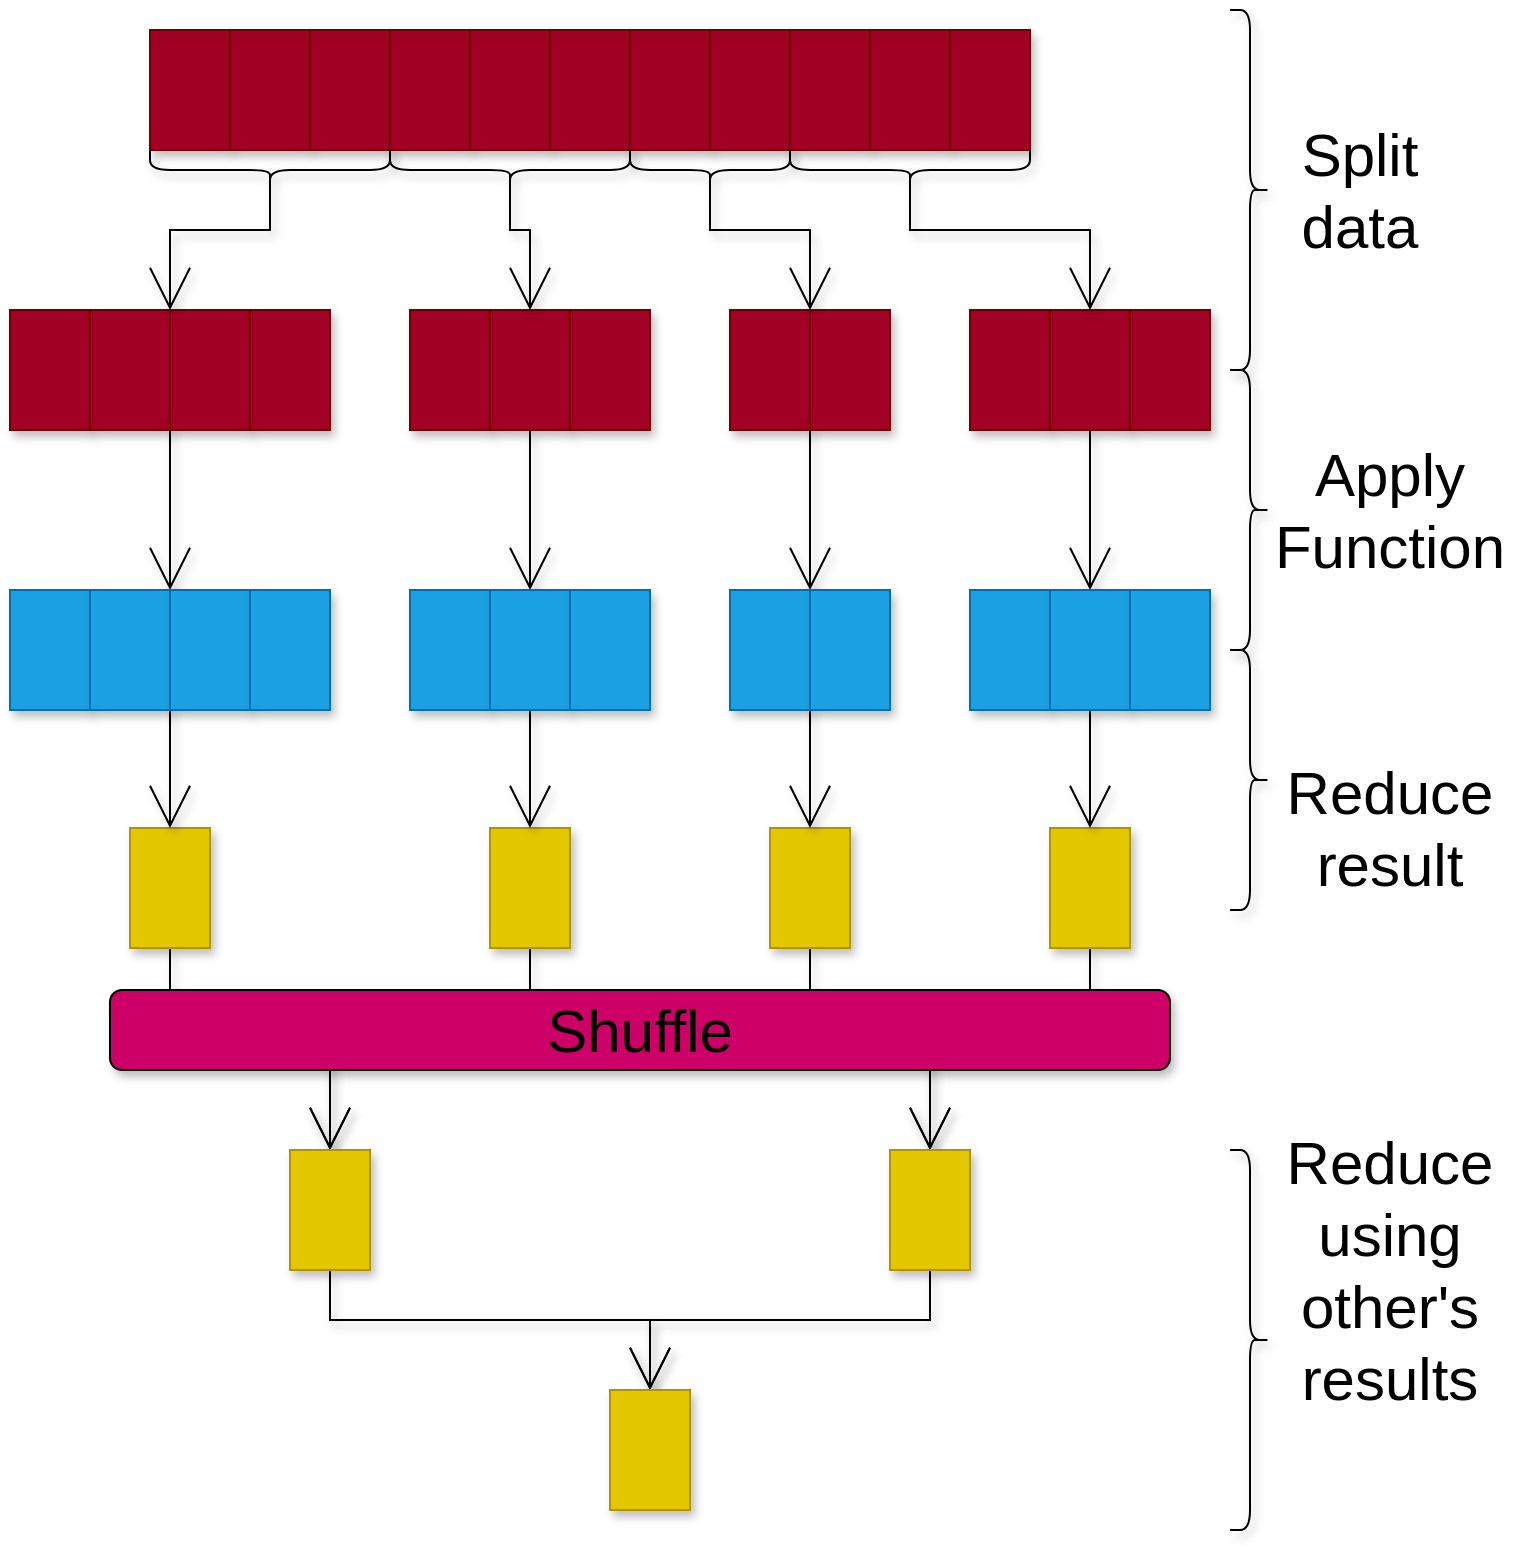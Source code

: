 <mxfile>
    <diagram id="vS9fljQhdTdPcJ8lPK6l" name="Page-1">
        <mxGraphModel dx="733" dy="1870" grid="1" gridSize="10" guides="1" tooltips="1" connect="1" arrows="1" fold="1" page="1" pageScale="1" pageWidth="850" pageHeight="1100" math="0" shadow="0">
            <root>
                <mxCell id="0"/>
                <mxCell id="1" parent="0"/>
                <mxCell id="5" value="" style="rounded=0;whiteSpace=wrap;html=1;fillColor=#a20025;strokeColor=#6F0000;fontColor=#ffffff;shadow=1;" vertex="1" parent="1">
                    <mxGeometry x="80" y="20" width="40" height="60" as="geometry"/>
                </mxCell>
                <mxCell id="6" value="" style="rounded=0;whiteSpace=wrap;html=1;fillColor=#a20025;strokeColor=#6F0000;fontColor=#ffffff;shadow=1;" vertex="1" parent="1">
                    <mxGeometry x="120" y="20" width="40" height="60" as="geometry"/>
                </mxCell>
                <mxCell id="7" value="" style="rounded=0;whiteSpace=wrap;html=1;fillColor=#a20025;strokeColor=#6F0000;fontColor=#ffffff;shadow=1;" vertex="1" parent="1">
                    <mxGeometry x="160" y="20" width="40" height="60" as="geometry"/>
                </mxCell>
                <mxCell id="8" value="" style="rounded=0;whiteSpace=wrap;html=1;fillColor=#a20025;strokeColor=#6F0000;fontColor=#ffffff;shadow=1;" vertex="1" parent="1">
                    <mxGeometry x="200" y="20" width="40" height="60" as="geometry"/>
                </mxCell>
                <mxCell id="9" value="" style="rounded=0;whiteSpace=wrap;html=1;fillColor=#a20025;strokeColor=#6F0000;fontColor=#ffffff;shadow=1;" vertex="1" parent="1">
                    <mxGeometry x="240" y="20" width="40" height="60" as="geometry"/>
                </mxCell>
                <mxCell id="10" value="" style="rounded=0;whiteSpace=wrap;html=1;fillColor=#a20025;strokeColor=#6F0000;fontColor=#ffffff;shadow=1;" vertex="1" parent="1">
                    <mxGeometry x="280" y="20" width="40" height="60" as="geometry"/>
                </mxCell>
                <mxCell id="11" value="" style="rounded=0;whiteSpace=wrap;html=1;fillColor=#a20025;strokeColor=#6F0000;fontColor=#ffffff;shadow=1;" vertex="1" parent="1">
                    <mxGeometry x="320" y="20" width="40" height="60" as="geometry"/>
                </mxCell>
                <mxCell id="12" value="" style="rounded=0;whiteSpace=wrap;html=1;fillColor=#a20025;strokeColor=#6F0000;fontColor=#ffffff;shadow=1;" vertex="1" parent="1">
                    <mxGeometry x="360" y="20" width="40" height="60" as="geometry"/>
                </mxCell>
                <mxCell id="13" value="" style="rounded=0;whiteSpace=wrap;html=1;fillColor=#a20025;strokeColor=#6F0000;fontColor=#ffffff;shadow=1;" vertex="1" parent="1">
                    <mxGeometry x="400" y="20" width="40" height="60" as="geometry"/>
                </mxCell>
                <mxCell id="14" value="" style="rounded=0;whiteSpace=wrap;html=1;fillColor=#a20025;strokeColor=#6F0000;fontColor=#ffffff;shadow=1;" vertex="1" parent="1">
                    <mxGeometry x="440" y="20" width="40" height="60" as="geometry"/>
                </mxCell>
                <mxCell id="15" value="" style="rounded=0;whiteSpace=wrap;html=1;fillColor=#a20025;strokeColor=#6F0000;fontColor=#ffffff;shadow=1;" vertex="1" parent="1">
                    <mxGeometry x="480" y="20" width="40" height="60" as="geometry"/>
                </mxCell>
                <mxCell id="27" value="" style="rounded=0;whiteSpace=wrap;html=1;fontColor=#ffffff;fillColor=#a20025;strokeColor=#6F0000;shadow=1;" vertex="1" parent="1">
                    <mxGeometry x="10" y="160" width="40" height="60" as="geometry"/>
                </mxCell>
                <mxCell id="106" style="edgeStyle=orthogonalEdgeStyle;rounded=0;orthogonalLoop=1;jettySize=auto;html=1;exitX=1;exitY=1;exitDx=0;exitDy=0;entryX=0;entryY=0;entryDx=0;entryDy=0;endArrow=open;endFill=0;endSize=19;shadow=1;" edge="1" parent="1" source="28" target="84">
                    <mxGeometry relative="1" as="geometry"/>
                </mxCell>
                <mxCell id="28" value="" style="rounded=0;whiteSpace=wrap;html=1;fontColor=#ffffff;fillColor=#a20025;strokeColor=#6F0000;shadow=1;" vertex="1" parent="1">
                    <mxGeometry x="50" y="160" width="40" height="60" as="geometry"/>
                </mxCell>
                <mxCell id="29" value="" style="rounded=0;whiteSpace=wrap;html=1;fontColor=#ffffff;fillColor=#a20025;strokeColor=#6F0000;shadow=1;" vertex="1" parent="1">
                    <mxGeometry x="90" y="160" width="40" height="60" as="geometry"/>
                </mxCell>
                <mxCell id="30" value="" style="rounded=0;whiteSpace=wrap;html=1;fontColor=#ffffff;fillColor=#a20025;strokeColor=#6F0000;shadow=1;" vertex="1" parent="1">
                    <mxGeometry x="130" y="160" width="40" height="60" as="geometry"/>
                </mxCell>
                <mxCell id="31" value="" style="rounded=0;whiteSpace=wrap;html=1;fontColor=#ffffff;fillColor=#a20025;strokeColor=#6F0000;shadow=1;" vertex="1" parent="1">
                    <mxGeometry x="210" y="160" width="40" height="60" as="geometry"/>
                </mxCell>
                <mxCell id="105" style="edgeStyle=orthogonalEdgeStyle;rounded=0;orthogonalLoop=1;jettySize=auto;html=1;exitX=0.5;exitY=1;exitDx=0;exitDy=0;entryX=0.5;entryY=0;entryDx=0;entryDy=0;endArrow=open;endFill=0;endSize=19;shadow=1;" edge="1" parent="1" source="32" target="87">
                    <mxGeometry relative="1" as="geometry"/>
                </mxCell>
                <mxCell id="32" value="" style="rounded=0;whiteSpace=wrap;html=1;fontColor=#ffffff;fillColor=#a20025;strokeColor=#6F0000;shadow=1;" vertex="1" parent="1">
                    <mxGeometry x="250" y="160" width="40" height="60" as="geometry"/>
                </mxCell>
                <mxCell id="33" value="" style="rounded=0;whiteSpace=wrap;html=1;fontColor=#ffffff;fillColor=#a20025;strokeColor=#6F0000;shadow=1;" vertex="1" parent="1">
                    <mxGeometry x="290" y="160" width="40" height="60" as="geometry"/>
                </mxCell>
                <mxCell id="34" value="" style="rounded=0;whiteSpace=wrap;html=1;fontColor=#ffffff;fillColor=#a20025;strokeColor=#6F0000;shadow=1;" vertex="1" parent="1">
                    <mxGeometry x="370" y="160" width="40" height="60" as="geometry"/>
                </mxCell>
                <mxCell id="104" style="edgeStyle=orthogonalEdgeStyle;rounded=0;orthogonalLoop=1;jettySize=auto;html=1;exitX=0;exitY=1;exitDx=0;exitDy=0;entryX=0;entryY=0;entryDx=0;entryDy=0;endArrow=open;endFill=0;endSize=19;shadow=1;" edge="1" parent="1" source="35" target="90">
                    <mxGeometry relative="1" as="geometry"/>
                </mxCell>
                <mxCell id="35" value="" style="rounded=0;whiteSpace=wrap;html=1;fontColor=#ffffff;fillColor=#a20025;strokeColor=#6F0000;shadow=1;" vertex="1" parent="1">
                    <mxGeometry x="410" y="160" width="40" height="60" as="geometry"/>
                </mxCell>
                <mxCell id="36" value="" style="rounded=0;whiteSpace=wrap;html=1;fontColor=#ffffff;fillColor=#a20025;strokeColor=#6F0000;shadow=1;" vertex="1" parent="1">
                    <mxGeometry x="490" y="160" width="40" height="60" as="geometry"/>
                </mxCell>
                <mxCell id="103" style="edgeStyle=orthogonalEdgeStyle;rounded=0;orthogonalLoop=1;jettySize=auto;html=1;exitX=0.5;exitY=1;exitDx=0;exitDy=0;entryX=0.5;entryY=0;entryDx=0;entryDy=0;endArrow=open;endFill=0;endSize=19;shadow=1;" edge="1" parent="1" source="37" target="92">
                    <mxGeometry relative="1" as="geometry"/>
                </mxCell>
                <mxCell id="37" value="" style="rounded=0;whiteSpace=wrap;html=1;fontColor=#ffffff;fillColor=#a20025;strokeColor=#6F0000;shadow=1;" vertex="1" parent="1">
                    <mxGeometry x="530" y="160" width="40" height="60" as="geometry"/>
                </mxCell>
                <mxCell id="38" value="" style="rounded=0;whiteSpace=wrap;html=1;fontColor=#ffffff;fillColor=#a20025;strokeColor=#6F0000;shadow=1;" vertex="1" parent="1">
                    <mxGeometry x="570" y="160" width="40" height="60" as="geometry"/>
                </mxCell>
                <mxCell id="107" style="edgeStyle=orthogonalEdgeStyle;rounded=0;orthogonalLoop=1;jettySize=auto;html=1;exitX=0.5;exitY=1;exitDx=0;exitDy=0;entryX=0.5;entryY=0;entryDx=0;entryDy=0;endArrow=open;endFill=0;endSize=19;shadow=1;" edge="1" parent="1" source="57" target="62">
                    <mxGeometry relative="1" as="geometry">
                        <Array as="points">
                            <mxPoint x="90" y="510"/>
                            <mxPoint x="170" y="510"/>
                        </Array>
                    </mxGeometry>
                </mxCell>
                <mxCell id="57" value="" style="rounded=0;whiteSpace=wrap;html=1;fillColor=#e3c800;strokeColor=#B09500;fontColor=#000000;shadow=1;" vertex="1" parent="1">
                    <mxGeometry x="70" y="419" width="40" height="60" as="geometry"/>
                </mxCell>
                <mxCell id="108" style="edgeStyle=orthogonalEdgeStyle;rounded=0;orthogonalLoop=1;jettySize=auto;html=1;exitX=0.5;exitY=1;exitDx=0;exitDy=0;entryX=0.5;entryY=0;entryDx=0;entryDy=0;endArrow=open;endFill=0;endSize=19;shadow=1;" edge="1" parent="1" source="58" target="62">
                    <mxGeometry relative="1" as="geometry">
                        <Array as="points">
                            <mxPoint x="270" y="510"/>
                            <mxPoint x="170" y="510"/>
                        </Array>
                    </mxGeometry>
                </mxCell>
                <mxCell id="58" value="" style="rounded=0;whiteSpace=wrap;html=1;fillColor=#e3c800;strokeColor=#B09500;fontColor=#000000;shadow=1;" vertex="1" parent="1">
                    <mxGeometry x="250" y="419" width="40" height="60" as="geometry"/>
                </mxCell>
                <mxCell id="109" style="edgeStyle=orthogonalEdgeStyle;rounded=0;orthogonalLoop=1;jettySize=auto;html=1;exitX=0.5;exitY=1;exitDx=0;exitDy=0;entryX=0.5;entryY=0;entryDx=0;entryDy=0;endArrow=open;endFill=0;endSize=19;shadow=1;" edge="1" parent="1" source="59" target="63">
                    <mxGeometry relative="1" as="geometry">
                        <Array as="points">
                            <mxPoint x="410" y="510"/>
                            <mxPoint x="470" y="510"/>
                        </Array>
                    </mxGeometry>
                </mxCell>
                <mxCell id="59" value="" style="rounded=0;whiteSpace=wrap;html=1;fillColor=#e3c800;strokeColor=#B09500;fontColor=#000000;shadow=1;" vertex="1" parent="1">
                    <mxGeometry x="390" y="419" width="40" height="60" as="geometry"/>
                </mxCell>
                <mxCell id="110" style="edgeStyle=orthogonalEdgeStyle;rounded=0;orthogonalLoop=1;jettySize=auto;html=1;exitX=0.5;exitY=1;exitDx=0;exitDy=0;entryX=0.5;entryY=0;entryDx=0;entryDy=0;endArrow=open;endFill=0;endSize=19;shadow=1;" edge="1" parent="1" source="60" target="63">
                    <mxGeometry relative="1" as="geometry">
                        <Array as="points">
                            <mxPoint x="550" y="510"/>
                            <mxPoint x="470" y="510"/>
                        </Array>
                    </mxGeometry>
                </mxCell>
                <mxCell id="60" value="" style="rounded=0;whiteSpace=wrap;html=1;fillColor=#e3c800;strokeColor=#B09500;fontColor=#000000;shadow=1;" vertex="1" parent="1">
                    <mxGeometry x="530" y="419" width="40" height="60" as="geometry"/>
                </mxCell>
                <mxCell id="111" style="edgeStyle=orthogonalEdgeStyle;rounded=0;orthogonalLoop=1;jettySize=auto;html=1;exitX=0.5;exitY=1;exitDx=0;exitDy=0;entryX=0.5;entryY=0;entryDx=0;entryDy=0;endArrow=open;endFill=0;endSize=19;shadow=1;" edge="1" parent="1" source="62" target="65">
                    <mxGeometry relative="1" as="geometry"/>
                </mxCell>
                <mxCell id="62" value="" style="rounded=0;whiteSpace=wrap;html=1;fillColor=#e3c800;strokeColor=#B09500;fontColor=#000000;shadow=1;" vertex="1" parent="1">
                    <mxGeometry x="150" y="580" width="40" height="60" as="geometry"/>
                </mxCell>
                <mxCell id="112" style="edgeStyle=orthogonalEdgeStyle;rounded=0;orthogonalLoop=1;jettySize=auto;html=1;exitX=0.5;exitY=1;exitDx=0;exitDy=0;entryX=0.5;entryY=0;entryDx=0;entryDy=0;endArrow=open;endFill=0;endSize=19;shadow=1;" edge="1" parent="1" source="63" target="65">
                    <mxGeometry relative="1" as="geometry"/>
                </mxCell>
                <mxCell id="63" value="" style="rounded=0;whiteSpace=wrap;html=1;fillColor=#e3c800;strokeColor=#B09500;fontColor=#000000;shadow=1;" vertex="1" parent="1">
                    <mxGeometry x="450" y="580" width="40" height="60" as="geometry"/>
                </mxCell>
                <mxCell id="65" value="" style="rounded=0;whiteSpace=wrap;html=1;fillColor=#e3c800;strokeColor=#B09500;fontColor=#000000;shadow=1;" vertex="1" parent="1">
                    <mxGeometry x="310" y="700" width="40" height="60" as="geometry"/>
                </mxCell>
                <mxCell id="82" value="" style="rounded=0;whiteSpace=wrap;html=1;fontColor=#ffffff;strokeColor=#006EAF;fillColor=#1ba1e2;shadow=1;" vertex="1" parent="1">
                    <mxGeometry x="10" y="300" width="40" height="60" as="geometry"/>
                </mxCell>
                <mxCell id="83" value="" style="rounded=0;whiteSpace=wrap;html=1;fontColor=#ffffff;strokeColor=#006EAF;fillColor=#1ba1e2;shadow=1;" vertex="1" parent="1">
                    <mxGeometry x="50" y="300" width="40" height="60" as="geometry"/>
                </mxCell>
                <mxCell id="97" style="edgeStyle=orthogonalEdgeStyle;rounded=0;orthogonalLoop=1;jettySize=auto;html=1;exitX=0;exitY=1;exitDx=0;exitDy=0;entryX=0.5;entryY=0;entryDx=0;entryDy=0;endArrow=open;endFill=0;endSize=19;shadow=1;" edge="1" parent="1" source="84" target="57">
                    <mxGeometry relative="1" as="geometry"/>
                </mxCell>
                <mxCell id="84" value="" style="rounded=0;whiteSpace=wrap;html=1;fontColor=#ffffff;strokeColor=#006EAF;fillColor=#1ba1e2;shadow=1;" vertex="1" parent="1">
                    <mxGeometry x="90" y="300" width="40" height="60" as="geometry"/>
                </mxCell>
                <mxCell id="85" value="" style="rounded=0;whiteSpace=wrap;html=1;fontColor=#ffffff;strokeColor=#006EAF;fillColor=#1ba1e2;shadow=1;" vertex="1" parent="1">
                    <mxGeometry x="130" y="300" width="40" height="60" as="geometry"/>
                </mxCell>
                <mxCell id="86" value="" style="rounded=0;whiteSpace=wrap;html=1;fontColor=#ffffff;strokeColor=#006EAF;fillColor=#1ba1e2;shadow=1;" vertex="1" parent="1">
                    <mxGeometry x="210" y="300" width="40" height="60" as="geometry"/>
                </mxCell>
                <mxCell id="98" style="edgeStyle=orthogonalEdgeStyle;rounded=0;orthogonalLoop=1;jettySize=auto;html=1;exitX=0.5;exitY=1;exitDx=0;exitDy=0;entryX=0.5;entryY=0;entryDx=0;entryDy=0;endArrow=open;endFill=0;endSize=19;shadow=1;" edge="1" parent="1" source="87" target="58">
                    <mxGeometry relative="1" as="geometry"/>
                </mxCell>
                <mxCell id="87" value="" style="rounded=0;whiteSpace=wrap;html=1;fontColor=#ffffff;strokeColor=#006EAF;fillColor=#1ba1e2;shadow=1;" vertex="1" parent="1">
                    <mxGeometry x="250" y="300" width="40" height="60" as="geometry"/>
                </mxCell>
                <mxCell id="88" value="" style="rounded=0;whiteSpace=wrap;html=1;fontColor=#ffffff;strokeColor=#006EAF;fillColor=#1ba1e2;shadow=1;" vertex="1" parent="1">
                    <mxGeometry x="290" y="300" width="40" height="60" as="geometry"/>
                </mxCell>
                <mxCell id="89" value="" style="rounded=0;whiteSpace=wrap;html=1;fontColor=#ffffff;strokeColor=#006EAF;fillColor=#1ba1e2;shadow=1;" vertex="1" parent="1">
                    <mxGeometry x="370" y="300" width="40" height="60" as="geometry"/>
                </mxCell>
                <mxCell id="99" style="edgeStyle=orthogonalEdgeStyle;rounded=0;orthogonalLoop=1;jettySize=auto;html=1;exitX=0;exitY=1;exitDx=0;exitDy=0;endArrow=open;endFill=0;endSize=19;shadow=1;" edge="1" parent="1" source="90" target="59">
                    <mxGeometry relative="1" as="geometry"/>
                </mxCell>
                <mxCell id="90" value="" style="rounded=0;whiteSpace=wrap;html=1;fontColor=#ffffff;strokeColor=#006EAF;fillColor=#1ba1e2;shadow=1;" vertex="1" parent="1">
                    <mxGeometry x="410" y="300" width="40" height="60" as="geometry"/>
                </mxCell>
                <mxCell id="91" value="" style="rounded=0;whiteSpace=wrap;html=1;fontColor=#ffffff;strokeColor=#006EAF;fillColor=#1ba1e2;shadow=1;" vertex="1" parent="1">
                    <mxGeometry x="490" y="300" width="40" height="60" as="geometry"/>
                </mxCell>
                <mxCell id="100" style="edgeStyle=orthogonalEdgeStyle;rounded=0;orthogonalLoop=1;jettySize=auto;html=1;exitX=0.5;exitY=1;exitDx=0;exitDy=0;entryX=0.5;entryY=0;entryDx=0;entryDy=0;endArrow=open;endFill=0;endSize=19;shadow=1;" edge="1" parent="1" source="92" target="60">
                    <mxGeometry relative="1" as="geometry"/>
                </mxCell>
                <mxCell id="92" value="" style="rounded=0;whiteSpace=wrap;html=1;fontColor=#ffffff;strokeColor=#006EAF;fillColor=#1ba1e2;shadow=1;" vertex="1" parent="1">
                    <mxGeometry x="530" y="300" width="40" height="60" as="geometry"/>
                </mxCell>
                <mxCell id="93" value="" style="rounded=0;whiteSpace=wrap;html=1;fontColor=#ffffff;strokeColor=#006EAF;fillColor=#1ba1e2;shadow=1;" vertex="1" parent="1">
                    <mxGeometry x="570" y="300" width="40" height="60" as="geometry"/>
                </mxCell>
                <mxCell id="120" style="edgeStyle=orthogonalEdgeStyle;rounded=0;orthogonalLoop=1;jettySize=auto;html=1;exitX=0.1;exitY=0.5;exitDx=0;exitDy=0;exitPerimeter=0;entryX=0;entryY=0;entryDx=0;entryDy=0;endArrow=open;endFill=0;endSize=19;shadow=1;" edge="1" parent="1" source="113" target="29">
                    <mxGeometry relative="1" as="geometry">
                        <Array as="points">
                            <mxPoint x="140" y="120"/>
                            <mxPoint x="90" y="120"/>
                        </Array>
                    </mxGeometry>
                </mxCell>
                <mxCell id="113" value="" style="shape=curlyBracket;whiteSpace=wrap;html=1;rounded=1;flipH=1;fillColor=#CC0066;rotation=90;shadow=1;" vertex="1" parent="1">
                    <mxGeometry x="130" y="30" width="20" height="120" as="geometry"/>
                </mxCell>
                <mxCell id="119" style="edgeStyle=orthogonalEdgeStyle;rounded=0;orthogonalLoop=1;jettySize=auto;html=1;exitX=0.1;exitY=0.5;exitDx=0;exitDy=0;exitPerimeter=0;entryX=0.5;entryY=0;entryDx=0;entryDy=0;endArrow=open;endFill=0;endSize=19;shadow=1;" edge="1" parent="1" source="114" target="32">
                    <mxGeometry relative="1" as="geometry">
                        <Array as="points">
                            <mxPoint x="260" y="120"/>
                            <mxPoint x="270" y="120"/>
                        </Array>
                    </mxGeometry>
                </mxCell>
                <mxCell id="114" value="" style="shape=curlyBracket;whiteSpace=wrap;html=1;rounded=1;flipH=1;fillColor=#CC0066;rotation=90;shadow=1;" vertex="1" parent="1">
                    <mxGeometry x="250" y="30" width="20" height="120" as="geometry"/>
                </mxCell>
                <mxCell id="118" style="edgeStyle=orthogonalEdgeStyle;rounded=0;orthogonalLoop=1;jettySize=auto;html=1;exitX=0.1;exitY=0.5;exitDx=0;exitDy=0;exitPerimeter=0;entryX=0;entryY=0;entryDx=0;entryDy=0;endArrow=open;endFill=0;endSize=19;shadow=1;" edge="1" parent="1" source="115" target="35">
                    <mxGeometry relative="1" as="geometry">
                        <Array as="points">
                            <mxPoint x="360" y="120"/>
                            <mxPoint x="410" y="120"/>
                        </Array>
                    </mxGeometry>
                </mxCell>
                <mxCell id="115" value="" style="shape=curlyBracket;whiteSpace=wrap;html=1;rounded=1;flipH=1;fillColor=#CC0066;rotation=90;shadow=1;" vertex="1" parent="1">
                    <mxGeometry x="350" y="50" width="20" height="80" as="geometry"/>
                </mxCell>
                <mxCell id="117" style="edgeStyle=orthogonalEdgeStyle;rounded=0;orthogonalLoop=1;jettySize=auto;html=1;exitX=0.1;exitY=0.5;exitDx=0;exitDy=0;exitPerimeter=0;entryX=0.5;entryY=0;entryDx=0;entryDy=0;endArrow=open;endFill=0;endSize=19;shadow=1;" edge="1" parent="1" source="116" target="37">
                    <mxGeometry relative="1" as="geometry">
                        <Array as="points">
                            <mxPoint x="460" y="120"/>
                            <mxPoint x="550" y="120"/>
                        </Array>
                    </mxGeometry>
                </mxCell>
                <mxCell id="116" value="" style="shape=curlyBracket;whiteSpace=wrap;html=1;rounded=1;flipH=1;fillColor=#CC0066;rotation=90;shadow=1;" vertex="1" parent="1">
                    <mxGeometry x="450" y="30" width="20" height="120" as="geometry"/>
                </mxCell>
                <mxCell id="121" value="" style="shape=curlyBracket;whiteSpace=wrap;html=1;rounded=1;flipH=1;shadow=1;fillColor=#CC0066;" vertex="1" parent="1">
                    <mxGeometry x="620" y="10" width="20" height="180" as="geometry"/>
                </mxCell>
                <mxCell id="122" value="" style="shape=curlyBracket;whiteSpace=wrap;html=1;rounded=1;flipH=1;shadow=1;fillColor=#CC0066;" vertex="1" parent="1">
                    <mxGeometry x="620" y="190" width="20" height="140" as="geometry"/>
                </mxCell>
                <mxCell id="123" value="" style="shape=curlyBracket;whiteSpace=wrap;html=1;rounded=1;flipH=1;shadow=1;fillColor=#CC0066;fontStyle=1" vertex="1" parent="1">
                    <mxGeometry x="620" y="330" width="20" height="130" as="geometry"/>
                </mxCell>
                <mxCell id="124" value="Split data" style="text;html=1;strokeColor=none;fillColor=none;align=center;verticalAlign=middle;whiteSpace=wrap;rounded=0;shadow=1;fontSize=30;" vertex="1" parent="1">
                    <mxGeometry x="640" y="90" width="90" height="20" as="geometry"/>
                </mxCell>
                <mxCell id="125" value="Apply Function" style="text;html=1;strokeColor=none;fillColor=none;align=center;verticalAlign=middle;whiteSpace=wrap;rounded=0;shadow=1;fontSize=30;" vertex="1" parent="1">
                    <mxGeometry x="640" y="250" width="120" height="20" as="geometry"/>
                </mxCell>
                <mxCell id="126" value="Reduce result" style="text;html=1;strokeColor=none;fillColor=none;align=center;verticalAlign=middle;whiteSpace=wrap;rounded=0;shadow=1;fontSize=30;" vertex="1" parent="1">
                    <mxGeometry x="640" y="409" width="120" height="20" as="geometry"/>
                </mxCell>
                <mxCell id="127" value="" style="shape=curlyBracket;whiteSpace=wrap;html=1;rounded=1;flipH=1;shadow=1;fillColor=#CC0066;fontStyle=1" vertex="1" parent="1">
                    <mxGeometry x="620" y="580" width="20" height="190" as="geometry"/>
                </mxCell>
                <mxCell id="128" value="Reduce using other's results" style="text;html=1;strokeColor=none;fillColor=none;align=center;verticalAlign=middle;whiteSpace=wrap;rounded=0;shadow=1;fontSize=30;" vertex="1" parent="1">
                    <mxGeometry x="640" y="630" width="120" height="20" as="geometry"/>
                </mxCell>
                <mxCell id="131" value="Shuffle" style="rounded=1;whiteSpace=wrap;html=1;shadow=1;fontSize=30;fillColor=#CC0066;" vertex="1" parent="1">
                    <mxGeometry x="60" y="500" width="530" height="40" as="geometry"/>
                </mxCell>
            </root>
        </mxGraphModel>
    </diagram>
</mxfile>